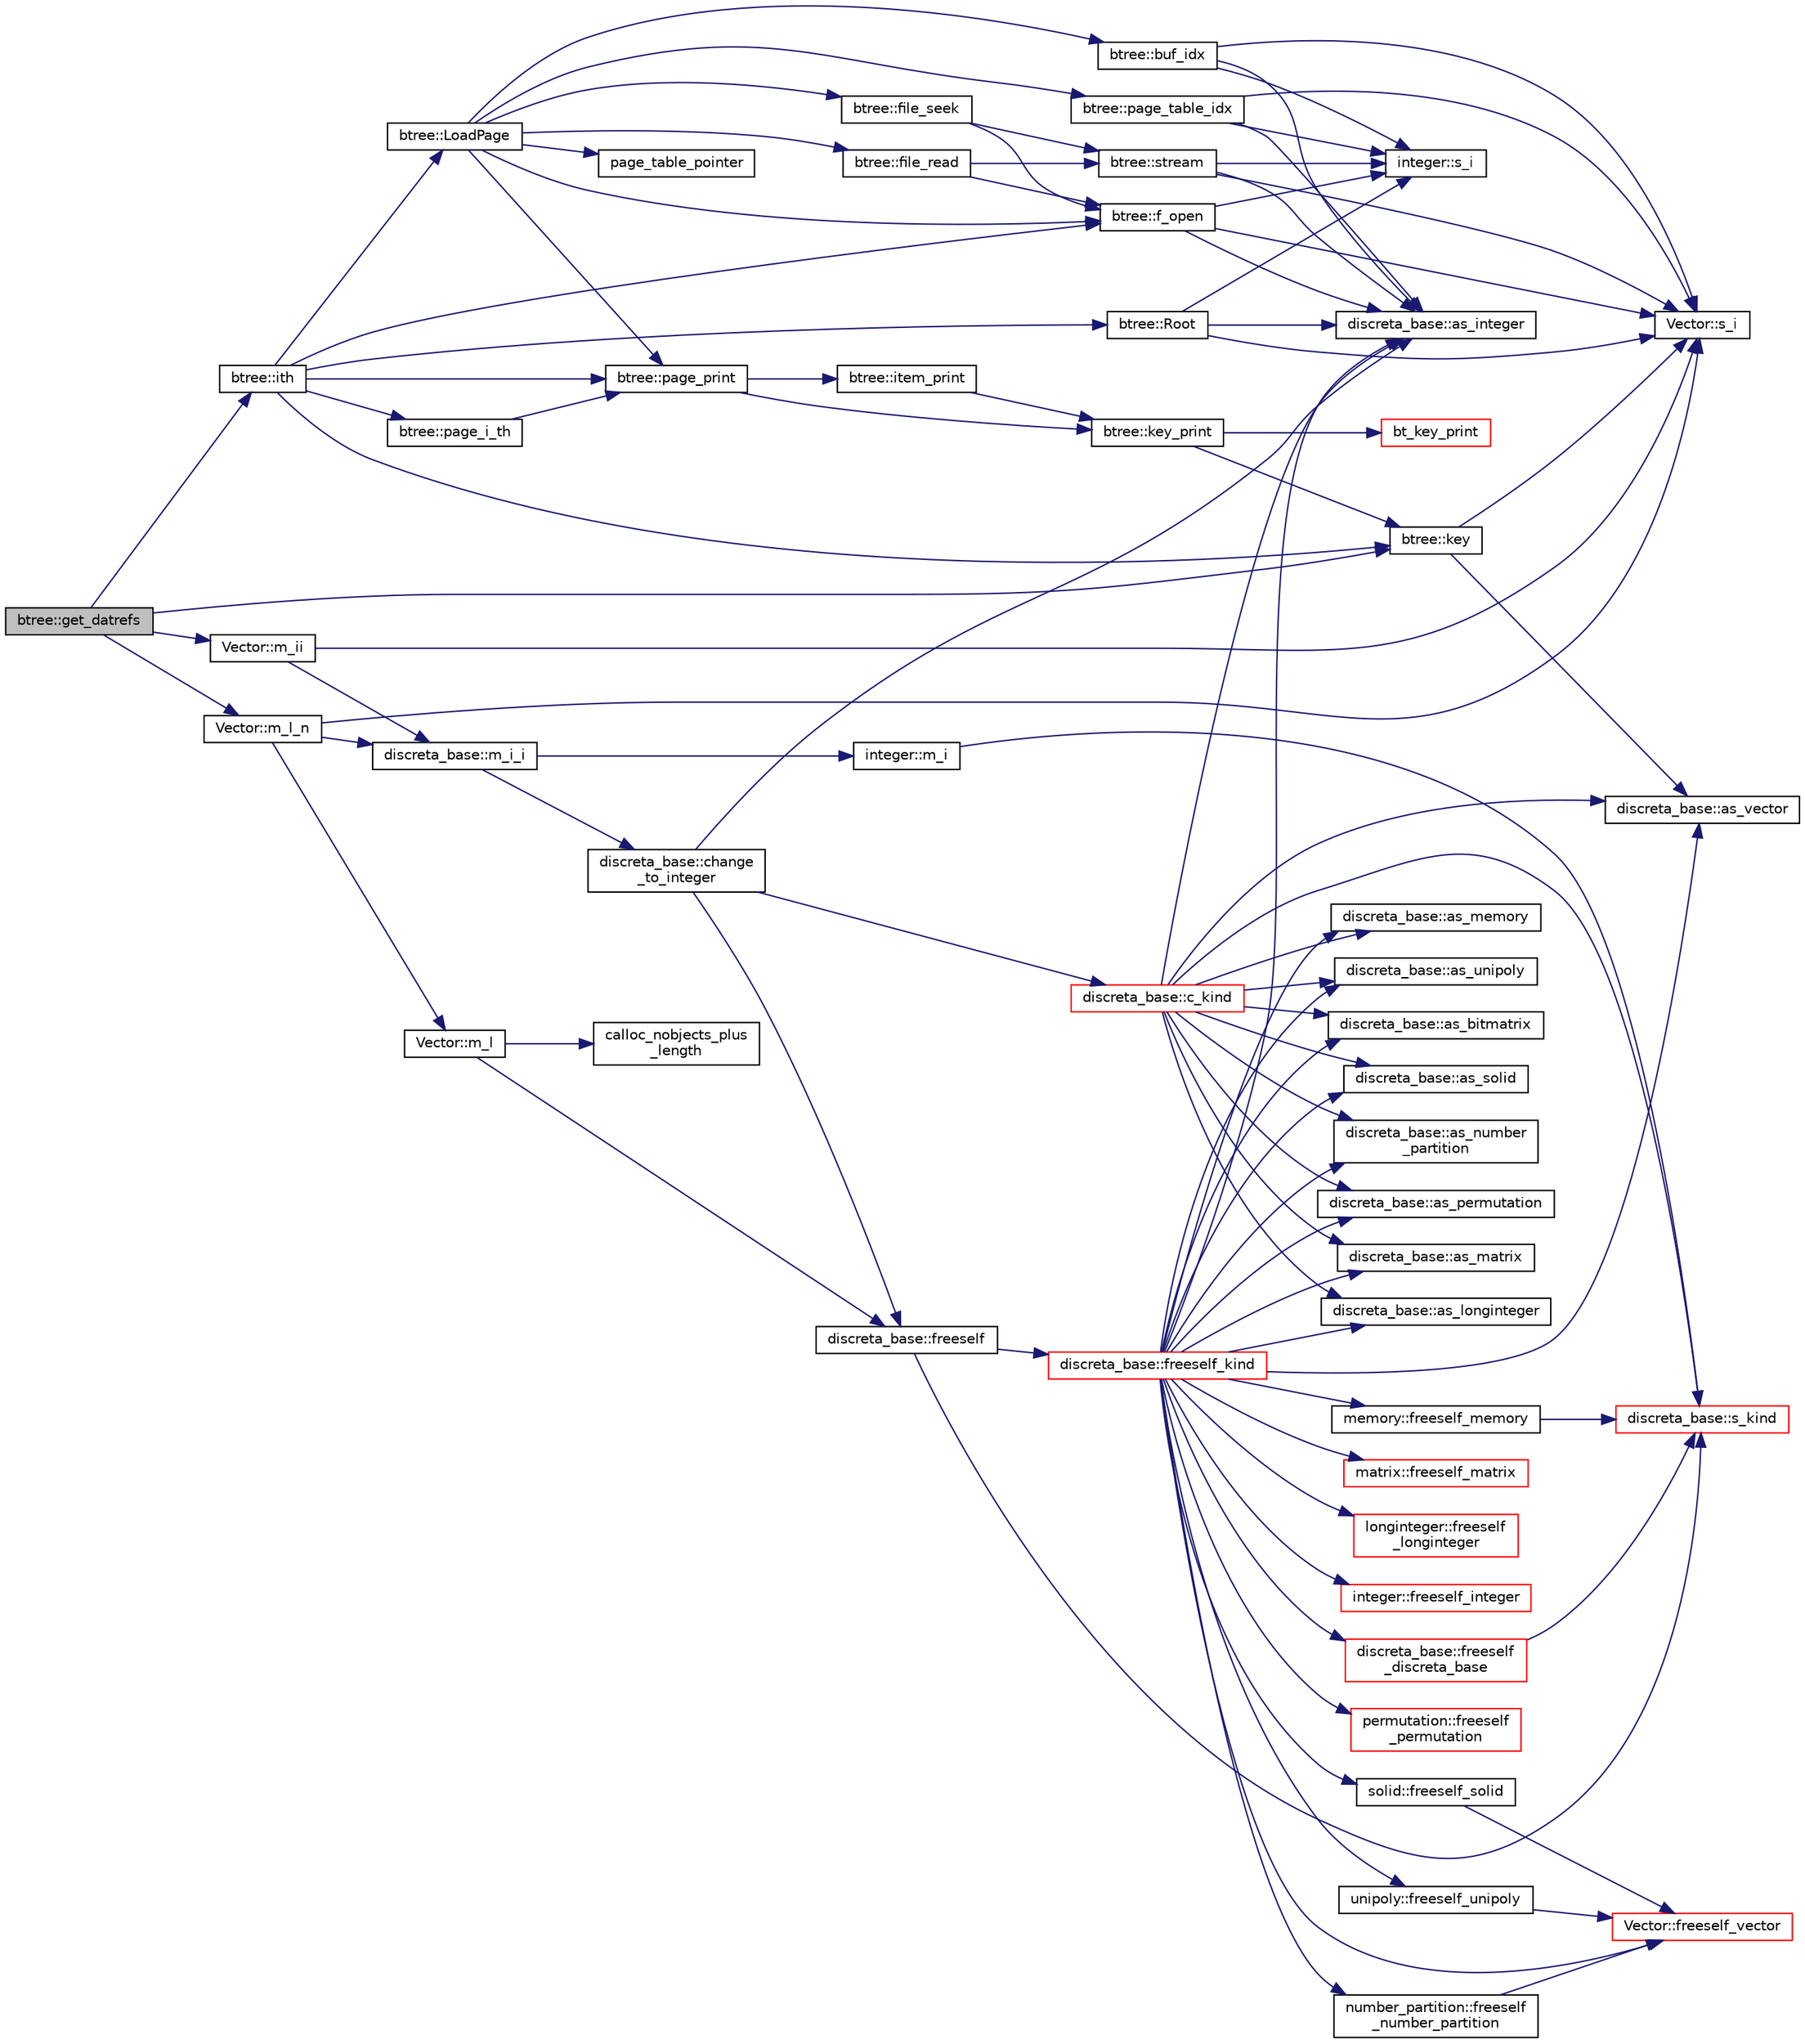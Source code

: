 digraph "btree::get_datrefs"
{
  edge [fontname="Helvetica",fontsize="10",labelfontname="Helvetica",labelfontsize="10"];
  node [fontname="Helvetica",fontsize="10",shape=record];
  rankdir="LR";
  Node2024 [label="btree::get_datrefs",height=0.2,width=0.4,color="black", fillcolor="grey75", style="filled", fontcolor="black"];
  Node2024 -> Node2025 [color="midnightblue",fontsize="10",style="solid",fontname="Helvetica"];
  Node2025 [label="btree::key",height=0.2,width=0.4,color="black", fillcolor="white", style="filled",URL="$dd/db0/classbtree.html#abc561b2c60acc5a699637b7eb2549503"];
  Node2025 -> Node2026 [color="midnightblue",fontsize="10",style="solid",fontname="Helvetica"];
  Node2026 [label="Vector::s_i",height=0.2,width=0.4,color="black", fillcolor="white", style="filled",URL="$d5/db2/class_vector.html#a1c4fe1752523df8119f70dd550244871"];
  Node2025 -> Node2027 [color="midnightblue",fontsize="10",style="solid",fontname="Helvetica"];
  Node2027 [label="discreta_base::as_vector",height=0.2,width=0.4,color="black", fillcolor="white", style="filled",URL="$d7/d71/classdiscreta__base.html#a7bdd6cae39c380b128ee9e17e42cf020"];
  Node2024 -> Node2028 [color="midnightblue",fontsize="10",style="solid",fontname="Helvetica"];
  Node2028 [label="Vector::m_l_n",height=0.2,width=0.4,color="black", fillcolor="white", style="filled",URL="$d5/db2/class_vector.html#a5c7c126e6266ecdc832c5ce5bc1cca2f"];
  Node2028 -> Node2029 [color="midnightblue",fontsize="10",style="solid",fontname="Helvetica"];
  Node2029 [label="Vector::m_l",height=0.2,width=0.4,color="black", fillcolor="white", style="filled",URL="$d5/db2/class_vector.html#a00f5520c2a6b4f5282a1a8bcf8ea74eb"];
  Node2029 -> Node2030 [color="midnightblue",fontsize="10",style="solid",fontname="Helvetica"];
  Node2030 [label="discreta_base::freeself",height=0.2,width=0.4,color="black", fillcolor="white", style="filled",URL="$d7/d71/classdiscreta__base.html#a9a3c9501a562293b5667c11b9174d6e5"];
  Node2030 -> Node2031 [color="midnightblue",fontsize="10",style="solid",fontname="Helvetica"];
  Node2031 [label="discreta_base::freeself_kind",height=0.2,width=0.4,color="red", fillcolor="white", style="filled",URL="$d7/d71/classdiscreta__base.html#a63a23ada2165b3838fab719ed458cec8"];
  Node2031 -> Node2032 [color="midnightblue",fontsize="10",style="solid",fontname="Helvetica"];
  Node2032 [label="discreta_base::freeself\l_discreta_base",height=0.2,width=0.4,color="red", fillcolor="white", style="filled",URL="$d7/d71/classdiscreta__base.html#a8b1ec2cee4566034441e066dc2c027db"];
  Node2032 -> Node2033 [color="midnightblue",fontsize="10",style="solid",fontname="Helvetica"];
  Node2033 [label="discreta_base::s_kind",height=0.2,width=0.4,color="red", fillcolor="white", style="filled",URL="$d7/d71/classdiscreta__base.html#a8a830025c74adbbc3362418a7c2ba157"];
  Node2031 -> Node2039 [color="midnightblue",fontsize="10",style="solid",fontname="Helvetica"];
  Node2039 [label="discreta_base::as_integer",height=0.2,width=0.4,color="black", fillcolor="white", style="filled",URL="$d7/d71/classdiscreta__base.html#a00d7691eaf874fd283d942692fe8dd26"];
  Node2031 -> Node2040 [color="midnightblue",fontsize="10",style="solid",fontname="Helvetica"];
  Node2040 [label="integer::freeself_integer",height=0.2,width=0.4,color="red", fillcolor="white", style="filled",URL="$d0/de5/classinteger.html#a02eb557612c9db1820dd75a77151edc0"];
  Node2031 -> Node2027 [color="midnightblue",fontsize="10",style="solid",fontname="Helvetica"];
  Node2031 -> Node2041 [color="midnightblue",fontsize="10",style="solid",fontname="Helvetica"];
  Node2041 [label="Vector::freeself_vector",height=0.2,width=0.4,color="red", fillcolor="white", style="filled",URL="$d5/db2/class_vector.html#ad55c58937ca8fb342247a2c0fb572d20"];
  Node2031 -> Node2043 [color="midnightblue",fontsize="10",style="solid",fontname="Helvetica"];
  Node2043 [label="discreta_base::as_number\l_partition",height=0.2,width=0.4,color="black", fillcolor="white", style="filled",URL="$d7/d71/classdiscreta__base.html#a307aa09de0e925d46697707968ffab00"];
  Node2031 -> Node2044 [color="midnightblue",fontsize="10",style="solid",fontname="Helvetica"];
  Node2044 [label="number_partition::freeself\l_number_partition",height=0.2,width=0.4,color="black", fillcolor="white", style="filled",URL="$df/d50/classnumber__partition.html#aa74111c1c8cd218b654e7b7c1ca42eb5"];
  Node2044 -> Node2041 [color="midnightblue",fontsize="10",style="solid",fontname="Helvetica"];
  Node2031 -> Node2045 [color="midnightblue",fontsize="10",style="solid",fontname="Helvetica"];
  Node2045 [label="discreta_base::as_permutation",height=0.2,width=0.4,color="black", fillcolor="white", style="filled",URL="$d7/d71/classdiscreta__base.html#aa4e72f36a82984239b12ae831e131098"];
  Node2031 -> Node2046 [color="midnightblue",fontsize="10",style="solid",fontname="Helvetica"];
  Node2046 [label="permutation::freeself\l_permutation",height=0.2,width=0.4,color="red", fillcolor="white", style="filled",URL="$d0/d08/classpermutation.html#a1f86343fa765d71c976d79e5ce372c12"];
  Node2031 -> Node2047 [color="midnightblue",fontsize="10",style="solid",fontname="Helvetica"];
  Node2047 [label="discreta_base::as_matrix",height=0.2,width=0.4,color="black", fillcolor="white", style="filled",URL="$d7/d71/classdiscreta__base.html#ae4d7f56d917a4707b838fbffde6467ff"];
  Node2031 -> Node2048 [color="midnightblue",fontsize="10",style="solid",fontname="Helvetica"];
  Node2048 [label="matrix::freeself_matrix",height=0.2,width=0.4,color="red", fillcolor="white", style="filled",URL="$d1/d8d/classmatrix.html#ab47d61820499f35c15bf82fb6a3b9bd1"];
  Node2031 -> Node2050 [color="midnightblue",fontsize="10",style="solid",fontname="Helvetica"];
  Node2050 [label="discreta_base::as_longinteger",height=0.2,width=0.4,color="black", fillcolor="white", style="filled",URL="$d7/d71/classdiscreta__base.html#a20a094639eb711b10c8694c51937f7cd"];
  Node2031 -> Node2051 [color="midnightblue",fontsize="10",style="solid",fontname="Helvetica"];
  Node2051 [label="longinteger::freeself\l_longinteger",height=0.2,width=0.4,color="red", fillcolor="white", style="filled",URL="$d3/d71/classlonginteger.html#a82006f4b7c6bf897de0387497e16c219"];
  Node2031 -> Node2053 [color="midnightblue",fontsize="10",style="solid",fontname="Helvetica"];
  Node2053 [label="discreta_base::as_memory",height=0.2,width=0.4,color="black", fillcolor="white", style="filled",URL="$d7/d71/classdiscreta__base.html#ad94b2d7dce0cd4fa22db57f6e79c4bd2"];
  Node2031 -> Node2054 [color="midnightblue",fontsize="10",style="solid",fontname="Helvetica"];
  Node2054 [label="memory::freeself_memory",height=0.2,width=0.4,color="black", fillcolor="white", style="filled",URL="$d8/d99/classmemory.html#a19366f9105d79a0e818cc19255d7ef4f"];
  Node2054 -> Node2033 [color="midnightblue",fontsize="10",style="solid",fontname="Helvetica"];
  Node2031 -> Node2055 [color="midnightblue",fontsize="10",style="solid",fontname="Helvetica"];
  Node2055 [label="discreta_base::as_unipoly",height=0.2,width=0.4,color="black", fillcolor="white", style="filled",URL="$d7/d71/classdiscreta__base.html#ad50d8027f039fe5c2478cddb243adc9d"];
  Node2031 -> Node2056 [color="midnightblue",fontsize="10",style="solid",fontname="Helvetica"];
  Node2056 [label="unipoly::freeself_unipoly",height=0.2,width=0.4,color="black", fillcolor="white", style="filled",URL="$d1/d89/classunipoly.html#aad315db6c6adb555a0c63877aab7d27e"];
  Node2056 -> Node2041 [color="midnightblue",fontsize="10",style="solid",fontname="Helvetica"];
  Node2031 -> Node2057 [color="midnightblue",fontsize="10",style="solid",fontname="Helvetica"];
  Node2057 [label="discreta_base::as_solid",height=0.2,width=0.4,color="black", fillcolor="white", style="filled",URL="$d7/d71/classdiscreta__base.html#a1fc5f2b85ec97ab0a69dd64903c970a5"];
  Node2031 -> Node2058 [color="midnightblue",fontsize="10",style="solid",fontname="Helvetica"];
  Node2058 [label="solid::freeself_solid",height=0.2,width=0.4,color="black", fillcolor="white", style="filled",URL="$d8/def/classsolid.html#a84c2f0abd7b24b1cf2ccefa9c99567fe"];
  Node2058 -> Node2041 [color="midnightblue",fontsize="10",style="solid",fontname="Helvetica"];
  Node2031 -> Node2059 [color="midnightblue",fontsize="10",style="solid",fontname="Helvetica"];
  Node2059 [label="discreta_base::as_bitmatrix",height=0.2,width=0.4,color="black", fillcolor="white", style="filled",URL="$d7/d71/classdiscreta__base.html#a071ad54ea8ef6c9d1d15f532e5a76df6"];
  Node2030 -> Node2033 [color="midnightblue",fontsize="10",style="solid",fontname="Helvetica"];
  Node2029 -> Node2077 [color="midnightblue",fontsize="10",style="solid",fontname="Helvetica"];
  Node2077 [label="calloc_nobjects_plus\l_length",height=0.2,width=0.4,color="black", fillcolor="white", style="filled",URL="$d9/d60/discreta_8h.html#a71599d54c8c17dfa065a363f5cdd0aa4"];
  Node2028 -> Node2026 [color="midnightblue",fontsize="10",style="solid",fontname="Helvetica"];
  Node2028 -> Node2078 [color="midnightblue",fontsize="10",style="solid",fontname="Helvetica"];
  Node2078 [label="discreta_base::m_i_i",height=0.2,width=0.4,color="black", fillcolor="white", style="filled",URL="$d7/d71/classdiscreta__base.html#aa231464a9d4bc233f66608021c9ad997"];
  Node2078 -> Node2079 [color="midnightblue",fontsize="10",style="solid",fontname="Helvetica"];
  Node2079 [label="discreta_base::change\l_to_integer",height=0.2,width=0.4,color="black", fillcolor="white", style="filled",URL="$d7/d71/classdiscreta__base.html#a58a5a5bd8f8e6f2dd7b4483b66dc7bb9"];
  Node2079 -> Node2030 [color="midnightblue",fontsize="10",style="solid",fontname="Helvetica"];
  Node2079 -> Node2080 [color="midnightblue",fontsize="10",style="solid",fontname="Helvetica"];
  Node2080 [label="discreta_base::c_kind",height=0.2,width=0.4,color="red", fillcolor="white", style="filled",URL="$d7/d71/classdiscreta__base.html#adc2ff61589c2d083688e7a43f333cb62"];
  Node2080 -> Node2039 [color="midnightblue",fontsize="10",style="solid",fontname="Helvetica"];
  Node2080 -> Node2027 [color="midnightblue",fontsize="10",style="solid",fontname="Helvetica"];
  Node2080 -> Node2043 [color="midnightblue",fontsize="10",style="solid",fontname="Helvetica"];
  Node2080 -> Node2045 [color="midnightblue",fontsize="10",style="solid",fontname="Helvetica"];
  Node2080 -> Node2047 [color="midnightblue",fontsize="10",style="solid",fontname="Helvetica"];
  Node2080 -> Node2050 [color="midnightblue",fontsize="10",style="solid",fontname="Helvetica"];
  Node2080 -> Node2053 [color="midnightblue",fontsize="10",style="solid",fontname="Helvetica"];
  Node2080 -> Node2055 [color="midnightblue",fontsize="10",style="solid",fontname="Helvetica"];
  Node2080 -> Node2057 [color="midnightblue",fontsize="10",style="solid",fontname="Helvetica"];
  Node2080 -> Node2059 [color="midnightblue",fontsize="10",style="solid",fontname="Helvetica"];
  Node2080 -> Node2033 [color="midnightblue",fontsize="10",style="solid",fontname="Helvetica"];
  Node2079 -> Node2039 [color="midnightblue",fontsize="10",style="solid",fontname="Helvetica"];
  Node2078 -> Node2102 [color="midnightblue",fontsize="10",style="solid",fontname="Helvetica"];
  Node2102 [label="integer::m_i",height=0.2,width=0.4,color="black", fillcolor="white", style="filled",URL="$d0/de5/classinteger.html#a869091f0a0f35f5354c8c4a70250e8a9"];
  Node2102 -> Node2033 [color="midnightblue",fontsize="10",style="solid",fontname="Helvetica"];
  Node2024 -> Node2103 [color="midnightblue",fontsize="10",style="solid",fontname="Helvetica"];
  Node2103 [label="btree::ith",height=0.2,width=0.4,color="black", fillcolor="white", style="filled",URL="$dd/db0/classbtree.html#aba50733eb0d292c2fd103cd6721cc1d6"];
  Node2103 -> Node2104 [color="midnightblue",fontsize="10",style="solid",fontname="Helvetica"];
  Node2104 [label="btree::f_open",height=0.2,width=0.4,color="black", fillcolor="white", style="filled",URL="$dd/db0/classbtree.html#a192d74607f02ea8e0ad631d6e6fd6704"];
  Node2104 -> Node2026 [color="midnightblue",fontsize="10",style="solid",fontname="Helvetica"];
  Node2104 -> Node2039 [color="midnightblue",fontsize="10",style="solid",fontname="Helvetica"];
  Node2104 -> Node2105 [color="midnightblue",fontsize="10",style="solid",fontname="Helvetica"];
  Node2105 [label="integer::s_i",height=0.2,width=0.4,color="black", fillcolor="white", style="filled",URL="$d0/de5/classinteger.html#adf28e9f94d4c844adaa950deeb80b904"];
  Node2103 -> Node2106 [color="midnightblue",fontsize="10",style="solid",fontname="Helvetica"];
  Node2106 [label="btree::Root",height=0.2,width=0.4,color="black", fillcolor="white", style="filled",URL="$dd/db0/classbtree.html#a2fd65be715ab94bf4a764c4f582a642b"];
  Node2106 -> Node2026 [color="midnightblue",fontsize="10",style="solid",fontname="Helvetica"];
  Node2106 -> Node2039 [color="midnightblue",fontsize="10",style="solid",fontname="Helvetica"];
  Node2106 -> Node2105 [color="midnightblue",fontsize="10",style="solid",fontname="Helvetica"];
  Node2103 -> Node2107 [color="midnightblue",fontsize="10",style="solid",fontname="Helvetica"];
  Node2107 [label="btree::LoadPage",height=0.2,width=0.4,color="black", fillcolor="white", style="filled",URL="$dd/db0/classbtree.html#a29d23b8b151b6b793aa1184ca6ccc947"];
  Node2107 -> Node2104 [color="midnightblue",fontsize="10",style="solid",fontname="Helvetica"];
  Node2107 -> Node2108 [color="midnightblue",fontsize="10",style="solid",fontname="Helvetica"];
  Node2108 [label="btree::buf_idx",height=0.2,width=0.4,color="black", fillcolor="white", style="filled",URL="$dd/db0/classbtree.html#a6a928fc93c93d8b5a83ad1ba699b453e"];
  Node2108 -> Node2026 [color="midnightblue",fontsize="10",style="solid",fontname="Helvetica"];
  Node2108 -> Node2039 [color="midnightblue",fontsize="10",style="solid",fontname="Helvetica"];
  Node2108 -> Node2105 [color="midnightblue",fontsize="10",style="solid",fontname="Helvetica"];
  Node2107 -> Node2109 [color="midnightblue",fontsize="10",style="solid",fontname="Helvetica"];
  Node2109 [label="page_table_pointer",height=0.2,width=0.4,color="black", fillcolor="white", style="filled",URL="$d9/d60/discreta_8h.html#a53208086adbea2817fe45f917410d9d0"];
  Node2107 -> Node2110 [color="midnightblue",fontsize="10",style="solid",fontname="Helvetica"];
  Node2110 [label="btree::page_table_idx",height=0.2,width=0.4,color="black", fillcolor="white", style="filled",URL="$dd/db0/classbtree.html#abc6a6f309e4c61cb5a7f4c4a248d384d"];
  Node2110 -> Node2026 [color="midnightblue",fontsize="10",style="solid",fontname="Helvetica"];
  Node2110 -> Node2039 [color="midnightblue",fontsize="10",style="solid",fontname="Helvetica"];
  Node2110 -> Node2105 [color="midnightblue",fontsize="10",style="solid",fontname="Helvetica"];
  Node2107 -> Node2111 [color="midnightblue",fontsize="10",style="solid",fontname="Helvetica"];
  Node2111 [label="btree::file_seek",height=0.2,width=0.4,color="black", fillcolor="white", style="filled",URL="$dd/db0/classbtree.html#a829c985973c7c164fda2d81398e13504"];
  Node2111 -> Node2104 [color="midnightblue",fontsize="10",style="solid",fontname="Helvetica"];
  Node2111 -> Node2112 [color="midnightblue",fontsize="10",style="solid",fontname="Helvetica"];
  Node2112 [label="btree::stream",height=0.2,width=0.4,color="black", fillcolor="white", style="filled",URL="$dd/db0/classbtree.html#af99e68df8c3674b7d77ed80a8bbcffac"];
  Node2112 -> Node2026 [color="midnightblue",fontsize="10",style="solid",fontname="Helvetica"];
  Node2112 -> Node2039 [color="midnightblue",fontsize="10",style="solid",fontname="Helvetica"];
  Node2112 -> Node2105 [color="midnightblue",fontsize="10",style="solid",fontname="Helvetica"];
  Node2107 -> Node2113 [color="midnightblue",fontsize="10",style="solid",fontname="Helvetica"];
  Node2113 [label="btree::file_read",height=0.2,width=0.4,color="black", fillcolor="white", style="filled",URL="$dd/db0/classbtree.html#ab0b9bbc01c3d3836048934e90aec5f6c"];
  Node2113 -> Node2104 [color="midnightblue",fontsize="10",style="solid",fontname="Helvetica"];
  Node2113 -> Node2112 [color="midnightblue",fontsize="10",style="solid",fontname="Helvetica"];
  Node2107 -> Node2114 [color="midnightblue",fontsize="10",style="solid",fontname="Helvetica"];
  Node2114 [label="btree::page_print",height=0.2,width=0.4,color="black", fillcolor="white", style="filled",URL="$dd/db0/classbtree.html#ae6ffbcdff58a0c738d1a0e27a963da5d"];
  Node2114 -> Node2115 [color="midnightblue",fontsize="10",style="solid",fontname="Helvetica"];
  Node2115 [label="btree::item_print",height=0.2,width=0.4,color="black", fillcolor="white", style="filled",URL="$dd/db0/classbtree.html#aca05a17e852f911cf7b1a971e7e7ad08"];
  Node2115 -> Node2116 [color="midnightblue",fontsize="10",style="solid",fontname="Helvetica"];
  Node2116 [label="btree::key_print",height=0.2,width=0.4,color="black", fillcolor="white", style="filled",URL="$dd/db0/classbtree.html#a4d527d5afa4891a2fa69fc1a07c48627"];
  Node2116 -> Node2117 [color="midnightblue",fontsize="10",style="solid",fontname="Helvetica"];
  Node2117 [label="bt_key_print",height=0.2,width=0.4,color="red", fillcolor="white", style="filled",URL="$d0/db3/bt__key_8_c.html#a14b2a3662044cca4e54d45f271c947aa"];
  Node2116 -> Node2025 [color="midnightblue",fontsize="10",style="solid",fontname="Helvetica"];
  Node2114 -> Node2116 [color="midnightblue",fontsize="10",style="solid",fontname="Helvetica"];
  Node2103 -> Node2114 [color="midnightblue",fontsize="10",style="solid",fontname="Helvetica"];
  Node2103 -> Node2125 [color="midnightblue",fontsize="10",style="solid",fontname="Helvetica"];
  Node2125 [label="btree::page_i_th",height=0.2,width=0.4,color="black", fillcolor="white", style="filled",URL="$dd/db0/classbtree.html#a46150b5fbb59f760f6269ce559b38525"];
  Node2125 -> Node2114 [color="midnightblue",fontsize="10",style="solid",fontname="Helvetica"];
  Node2103 -> Node2025 [color="midnightblue",fontsize="10",style="solid",fontname="Helvetica"];
  Node2024 -> Node2126 [color="midnightblue",fontsize="10",style="solid",fontname="Helvetica"];
  Node2126 [label="Vector::m_ii",height=0.2,width=0.4,color="black", fillcolor="white", style="filled",URL="$d5/db2/class_vector.html#aa6a97eabb43f192a47947f4f6acbb04d"];
  Node2126 -> Node2026 [color="midnightblue",fontsize="10",style="solid",fontname="Helvetica"];
  Node2126 -> Node2078 [color="midnightblue",fontsize="10",style="solid",fontname="Helvetica"];
}
